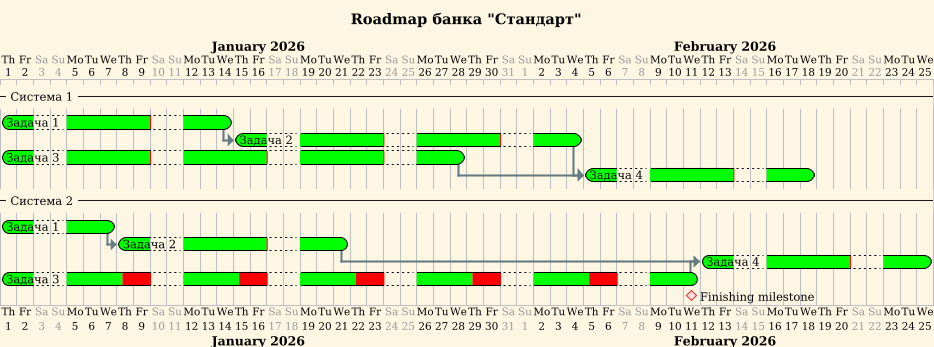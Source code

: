 @startgantt
!theme sunlust
title Roadmap банка "Стандарт"

<style>
ganttDiagram {
  task {
    BackGroundColor Lime
    LineColor Black 
  }
  undone {
    BackGroundColor Red
  }
}
</style>

printscale daily with calendar date
weeks starts on Monday and must have at leasr 5 days
saturday are closed
sunday are closed

Project starts the 1st of january 2026

-- Система 1 --

[Задача 1] as [s1t1] lasts 2 weeks
[Задача 2] as [s1t2] lasts 3 weeks
[Задача 3] as [s1t3] lasts 4 weeks
[Задача 4] as [s1t4] lasts 2 week

[s1t1] -> [s1t2]
[s1t2] -> [s1t4]
[s1t3] -> [s1t4]

-- Система 2 --

[Задача 1] as [s2t1] lasts 1 weeks
[Задача 2] as [s2t2] lasts 2 weeks
[Задача 4] as [s2t4] lasts 2 weeks
[Задача 3] as [s2t3] lasts 6 weeks

[s2t1] -> [s2t2]
[s2t2] -> [s2t4]
[s2t3] -> [s2t4]

[s2t4] is colored in lime/black
[s2t3] is 67% completed

[Finishing milestone] happens at [s1t2]'s end
[Finishing milestone] happens at [s2t3]'s end

@endgantt